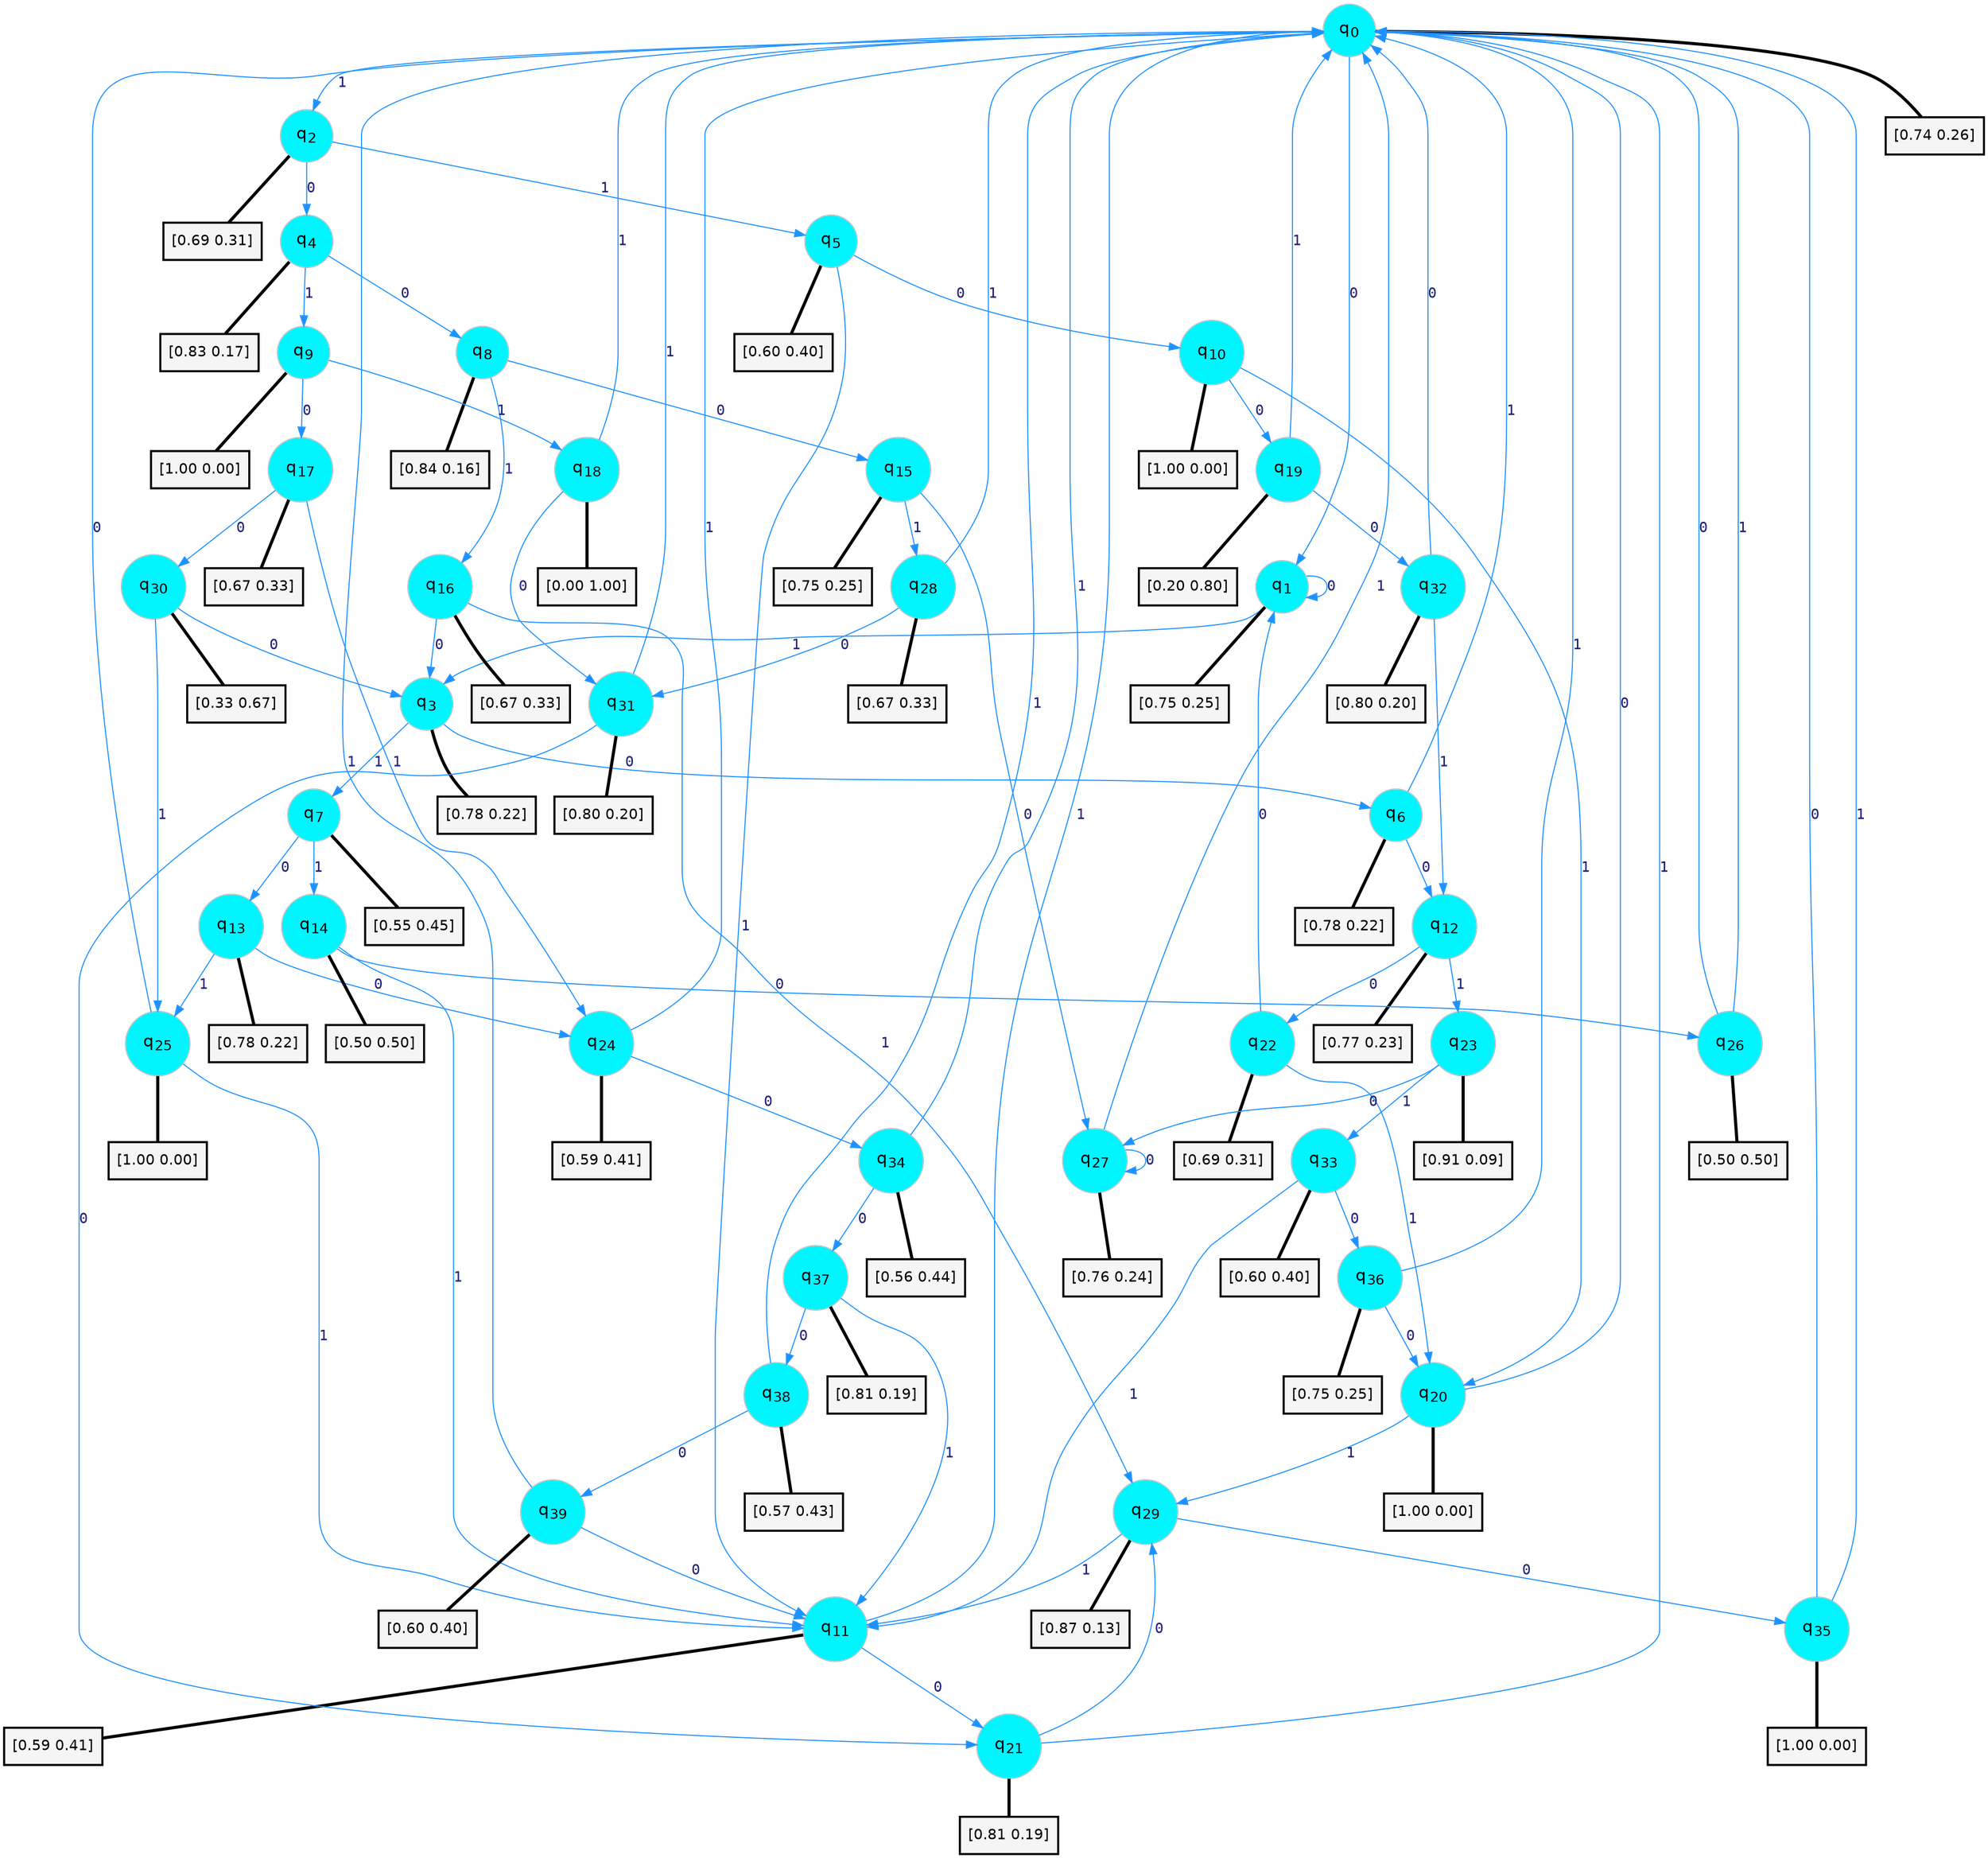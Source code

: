 digraph G {
graph [
bgcolor=transparent, dpi=300, rankdir=TD, size="40,25"];
node [
color=gray, fillcolor=turquoise1, fontcolor=black, fontname=Helvetica, fontsize=16, fontweight=bold, shape=circle, style=filled];
edge [
arrowsize=1, color=dodgerblue1, fontcolor=midnightblue, fontname=courier, fontweight=bold, penwidth=1, style=solid, weight=20];
0[label=<q<SUB>0</SUB>>];
1[label=<q<SUB>1</SUB>>];
2[label=<q<SUB>2</SUB>>];
3[label=<q<SUB>3</SUB>>];
4[label=<q<SUB>4</SUB>>];
5[label=<q<SUB>5</SUB>>];
6[label=<q<SUB>6</SUB>>];
7[label=<q<SUB>7</SUB>>];
8[label=<q<SUB>8</SUB>>];
9[label=<q<SUB>9</SUB>>];
10[label=<q<SUB>10</SUB>>];
11[label=<q<SUB>11</SUB>>];
12[label=<q<SUB>12</SUB>>];
13[label=<q<SUB>13</SUB>>];
14[label=<q<SUB>14</SUB>>];
15[label=<q<SUB>15</SUB>>];
16[label=<q<SUB>16</SUB>>];
17[label=<q<SUB>17</SUB>>];
18[label=<q<SUB>18</SUB>>];
19[label=<q<SUB>19</SUB>>];
20[label=<q<SUB>20</SUB>>];
21[label=<q<SUB>21</SUB>>];
22[label=<q<SUB>22</SUB>>];
23[label=<q<SUB>23</SUB>>];
24[label=<q<SUB>24</SUB>>];
25[label=<q<SUB>25</SUB>>];
26[label=<q<SUB>26</SUB>>];
27[label=<q<SUB>27</SUB>>];
28[label=<q<SUB>28</SUB>>];
29[label=<q<SUB>29</SUB>>];
30[label=<q<SUB>30</SUB>>];
31[label=<q<SUB>31</SUB>>];
32[label=<q<SUB>32</SUB>>];
33[label=<q<SUB>33</SUB>>];
34[label=<q<SUB>34</SUB>>];
35[label=<q<SUB>35</SUB>>];
36[label=<q<SUB>36</SUB>>];
37[label=<q<SUB>37</SUB>>];
38[label=<q<SUB>38</SUB>>];
39[label=<q<SUB>39</SUB>>];
40[label="[0.74 0.26]", shape=box,fontcolor=black, fontname=Helvetica, fontsize=14, penwidth=2, fillcolor=whitesmoke,color=black];
41[label="[0.75 0.25]", shape=box,fontcolor=black, fontname=Helvetica, fontsize=14, penwidth=2, fillcolor=whitesmoke,color=black];
42[label="[0.69 0.31]", shape=box,fontcolor=black, fontname=Helvetica, fontsize=14, penwidth=2, fillcolor=whitesmoke,color=black];
43[label="[0.78 0.22]", shape=box,fontcolor=black, fontname=Helvetica, fontsize=14, penwidth=2, fillcolor=whitesmoke,color=black];
44[label="[0.83 0.17]", shape=box,fontcolor=black, fontname=Helvetica, fontsize=14, penwidth=2, fillcolor=whitesmoke,color=black];
45[label="[0.60 0.40]", shape=box,fontcolor=black, fontname=Helvetica, fontsize=14, penwidth=2, fillcolor=whitesmoke,color=black];
46[label="[0.78 0.22]", shape=box,fontcolor=black, fontname=Helvetica, fontsize=14, penwidth=2, fillcolor=whitesmoke,color=black];
47[label="[0.55 0.45]", shape=box,fontcolor=black, fontname=Helvetica, fontsize=14, penwidth=2, fillcolor=whitesmoke,color=black];
48[label="[0.84 0.16]", shape=box,fontcolor=black, fontname=Helvetica, fontsize=14, penwidth=2, fillcolor=whitesmoke,color=black];
49[label="[1.00 0.00]", shape=box,fontcolor=black, fontname=Helvetica, fontsize=14, penwidth=2, fillcolor=whitesmoke,color=black];
50[label="[1.00 0.00]", shape=box,fontcolor=black, fontname=Helvetica, fontsize=14, penwidth=2, fillcolor=whitesmoke,color=black];
51[label="[0.59 0.41]", shape=box,fontcolor=black, fontname=Helvetica, fontsize=14, penwidth=2, fillcolor=whitesmoke,color=black];
52[label="[0.77 0.23]", shape=box,fontcolor=black, fontname=Helvetica, fontsize=14, penwidth=2, fillcolor=whitesmoke,color=black];
53[label="[0.78 0.22]", shape=box,fontcolor=black, fontname=Helvetica, fontsize=14, penwidth=2, fillcolor=whitesmoke,color=black];
54[label="[0.50 0.50]", shape=box,fontcolor=black, fontname=Helvetica, fontsize=14, penwidth=2, fillcolor=whitesmoke,color=black];
55[label="[0.75 0.25]", shape=box,fontcolor=black, fontname=Helvetica, fontsize=14, penwidth=2, fillcolor=whitesmoke,color=black];
56[label="[0.67 0.33]", shape=box,fontcolor=black, fontname=Helvetica, fontsize=14, penwidth=2, fillcolor=whitesmoke,color=black];
57[label="[0.67 0.33]", shape=box,fontcolor=black, fontname=Helvetica, fontsize=14, penwidth=2, fillcolor=whitesmoke,color=black];
58[label="[0.00 1.00]", shape=box,fontcolor=black, fontname=Helvetica, fontsize=14, penwidth=2, fillcolor=whitesmoke,color=black];
59[label="[0.20 0.80]", shape=box,fontcolor=black, fontname=Helvetica, fontsize=14, penwidth=2, fillcolor=whitesmoke,color=black];
60[label="[1.00 0.00]", shape=box,fontcolor=black, fontname=Helvetica, fontsize=14, penwidth=2, fillcolor=whitesmoke,color=black];
61[label="[0.81 0.19]", shape=box,fontcolor=black, fontname=Helvetica, fontsize=14, penwidth=2, fillcolor=whitesmoke,color=black];
62[label="[0.69 0.31]", shape=box,fontcolor=black, fontname=Helvetica, fontsize=14, penwidth=2, fillcolor=whitesmoke,color=black];
63[label="[0.91 0.09]", shape=box,fontcolor=black, fontname=Helvetica, fontsize=14, penwidth=2, fillcolor=whitesmoke,color=black];
64[label="[0.59 0.41]", shape=box,fontcolor=black, fontname=Helvetica, fontsize=14, penwidth=2, fillcolor=whitesmoke,color=black];
65[label="[1.00 0.00]", shape=box,fontcolor=black, fontname=Helvetica, fontsize=14, penwidth=2, fillcolor=whitesmoke,color=black];
66[label="[0.50 0.50]", shape=box,fontcolor=black, fontname=Helvetica, fontsize=14, penwidth=2, fillcolor=whitesmoke,color=black];
67[label="[0.76 0.24]", shape=box,fontcolor=black, fontname=Helvetica, fontsize=14, penwidth=2, fillcolor=whitesmoke,color=black];
68[label="[0.67 0.33]", shape=box,fontcolor=black, fontname=Helvetica, fontsize=14, penwidth=2, fillcolor=whitesmoke,color=black];
69[label="[0.87 0.13]", shape=box,fontcolor=black, fontname=Helvetica, fontsize=14, penwidth=2, fillcolor=whitesmoke,color=black];
70[label="[0.33 0.67]", shape=box,fontcolor=black, fontname=Helvetica, fontsize=14, penwidth=2, fillcolor=whitesmoke,color=black];
71[label="[0.80 0.20]", shape=box,fontcolor=black, fontname=Helvetica, fontsize=14, penwidth=2, fillcolor=whitesmoke,color=black];
72[label="[0.80 0.20]", shape=box,fontcolor=black, fontname=Helvetica, fontsize=14, penwidth=2, fillcolor=whitesmoke,color=black];
73[label="[0.60 0.40]", shape=box,fontcolor=black, fontname=Helvetica, fontsize=14, penwidth=2, fillcolor=whitesmoke,color=black];
74[label="[0.56 0.44]", shape=box,fontcolor=black, fontname=Helvetica, fontsize=14, penwidth=2, fillcolor=whitesmoke,color=black];
75[label="[1.00 0.00]", shape=box,fontcolor=black, fontname=Helvetica, fontsize=14, penwidth=2, fillcolor=whitesmoke,color=black];
76[label="[0.75 0.25]", shape=box,fontcolor=black, fontname=Helvetica, fontsize=14, penwidth=2, fillcolor=whitesmoke,color=black];
77[label="[0.81 0.19]", shape=box,fontcolor=black, fontname=Helvetica, fontsize=14, penwidth=2, fillcolor=whitesmoke,color=black];
78[label="[0.57 0.43]", shape=box,fontcolor=black, fontname=Helvetica, fontsize=14, penwidth=2, fillcolor=whitesmoke,color=black];
79[label="[0.60 0.40]", shape=box,fontcolor=black, fontname=Helvetica, fontsize=14, penwidth=2, fillcolor=whitesmoke,color=black];
0->1 [label=0];
0->2 [label=1];
0->40 [arrowhead=none, penwidth=3,color=black];
1->1 [label=0];
1->3 [label=1];
1->41 [arrowhead=none, penwidth=3,color=black];
2->4 [label=0];
2->5 [label=1];
2->42 [arrowhead=none, penwidth=3,color=black];
3->6 [label=0];
3->7 [label=1];
3->43 [arrowhead=none, penwidth=3,color=black];
4->8 [label=0];
4->9 [label=1];
4->44 [arrowhead=none, penwidth=3,color=black];
5->10 [label=0];
5->11 [label=1];
5->45 [arrowhead=none, penwidth=3,color=black];
6->12 [label=0];
6->0 [label=1];
6->46 [arrowhead=none, penwidth=3,color=black];
7->13 [label=0];
7->14 [label=1];
7->47 [arrowhead=none, penwidth=3,color=black];
8->15 [label=0];
8->16 [label=1];
8->48 [arrowhead=none, penwidth=3,color=black];
9->17 [label=0];
9->18 [label=1];
9->49 [arrowhead=none, penwidth=3,color=black];
10->19 [label=0];
10->20 [label=1];
10->50 [arrowhead=none, penwidth=3,color=black];
11->21 [label=0];
11->0 [label=1];
11->51 [arrowhead=none, penwidth=3,color=black];
12->22 [label=0];
12->23 [label=1];
12->52 [arrowhead=none, penwidth=3,color=black];
13->24 [label=0];
13->25 [label=1];
13->53 [arrowhead=none, penwidth=3,color=black];
14->26 [label=0];
14->11 [label=1];
14->54 [arrowhead=none, penwidth=3,color=black];
15->27 [label=0];
15->28 [label=1];
15->55 [arrowhead=none, penwidth=3,color=black];
16->3 [label=0];
16->29 [label=1];
16->56 [arrowhead=none, penwidth=3,color=black];
17->30 [label=0];
17->24 [label=1];
17->57 [arrowhead=none, penwidth=3,color=black];
18->31 [label=0];
18->0 [label=1];
18->58 [arrowhead=none, penwidth=3,color=black];
19->32 [label=0];
19->0 [label=1];
19->59 [arrowhead=none, penwidth=3,color=black];
20->0 [label=0];
20->29 [label=1];
20->60 [arrowhead=none, penwidth=3,color=black];
21->29 [label=0];
21->0 [label=1];
21->61 [arrowhead=none, penwidth=3,color=black];
22->1 [label=0];
22->20 [label=1];
22->62 [arrowhead=none, penwidth=3,color=black];
23->27 [label=0];
23->33 [label=1];
23->63 [arrowhead=none, penwidth=3,color=black];
24->34 [label=0];
24->0 [label=1];
24->64 [arrowhead=none, penwidth=3,color=black];
25->0 [label=0];
25->11 [label=1];
25->65 [arrowhead=none, penwidth=3,color=black];
26->0 [label=0];
26->0 [label=1];
26->66 [arrowhead=none, penwidth=3,color=black];
27->27 [label=0];
27->0 [label=1];
27->67 [arrowhead=none, penwidth=3,color=black];
28->31 [label=0];
28->0 [label=1];
28->68 [arrowhead=none, penwidth=3,color=black];
29->35 [label=0];
29->11 [label=1];
29->69 [arrowhead=none, penwidth=3,color=black];
30->3 [label=0];
30->25 [label=1];
30->70 [arrowhead=none, penwidth=3,color=black];
31->21 [label=0];
31->0 [label=1];
31->71 [arrowhead=none, penwidth=3,color=black];
32->0 [label=0];
32->12 [label=1];
32->72 [arrowhead=none, penwidth=3,color=black];
33->36 [label=0];
33->11 [label=1];
33->73 [arrowhead=none, penwidth=3,color=black];
34->37 [label=0];
34->0 [label=1];
34->74 [arrowhead=none, penwidth=3,color=black];
35->0 [label=0];
35->0 [label=1];
35->75 [arrowhead=none, penwidth=3,color=black];
36->20 [label=0];
36->0 [label=1];
36->76 [arrowhead=none, penwidth=3,color=black];
37->38 [label=0];
37->11 [label=1];
37->77 [arrowhead=none, penwidth=3,color=black];
38->39 [label=0];
38->0 [label=1];
38->78 [arrowhead=none, penwidth=3,color=black];
39->11 [label=0];
39->0 [label=1];
39->79 [arrowhead=none, penwidth=3,color=black];
}
